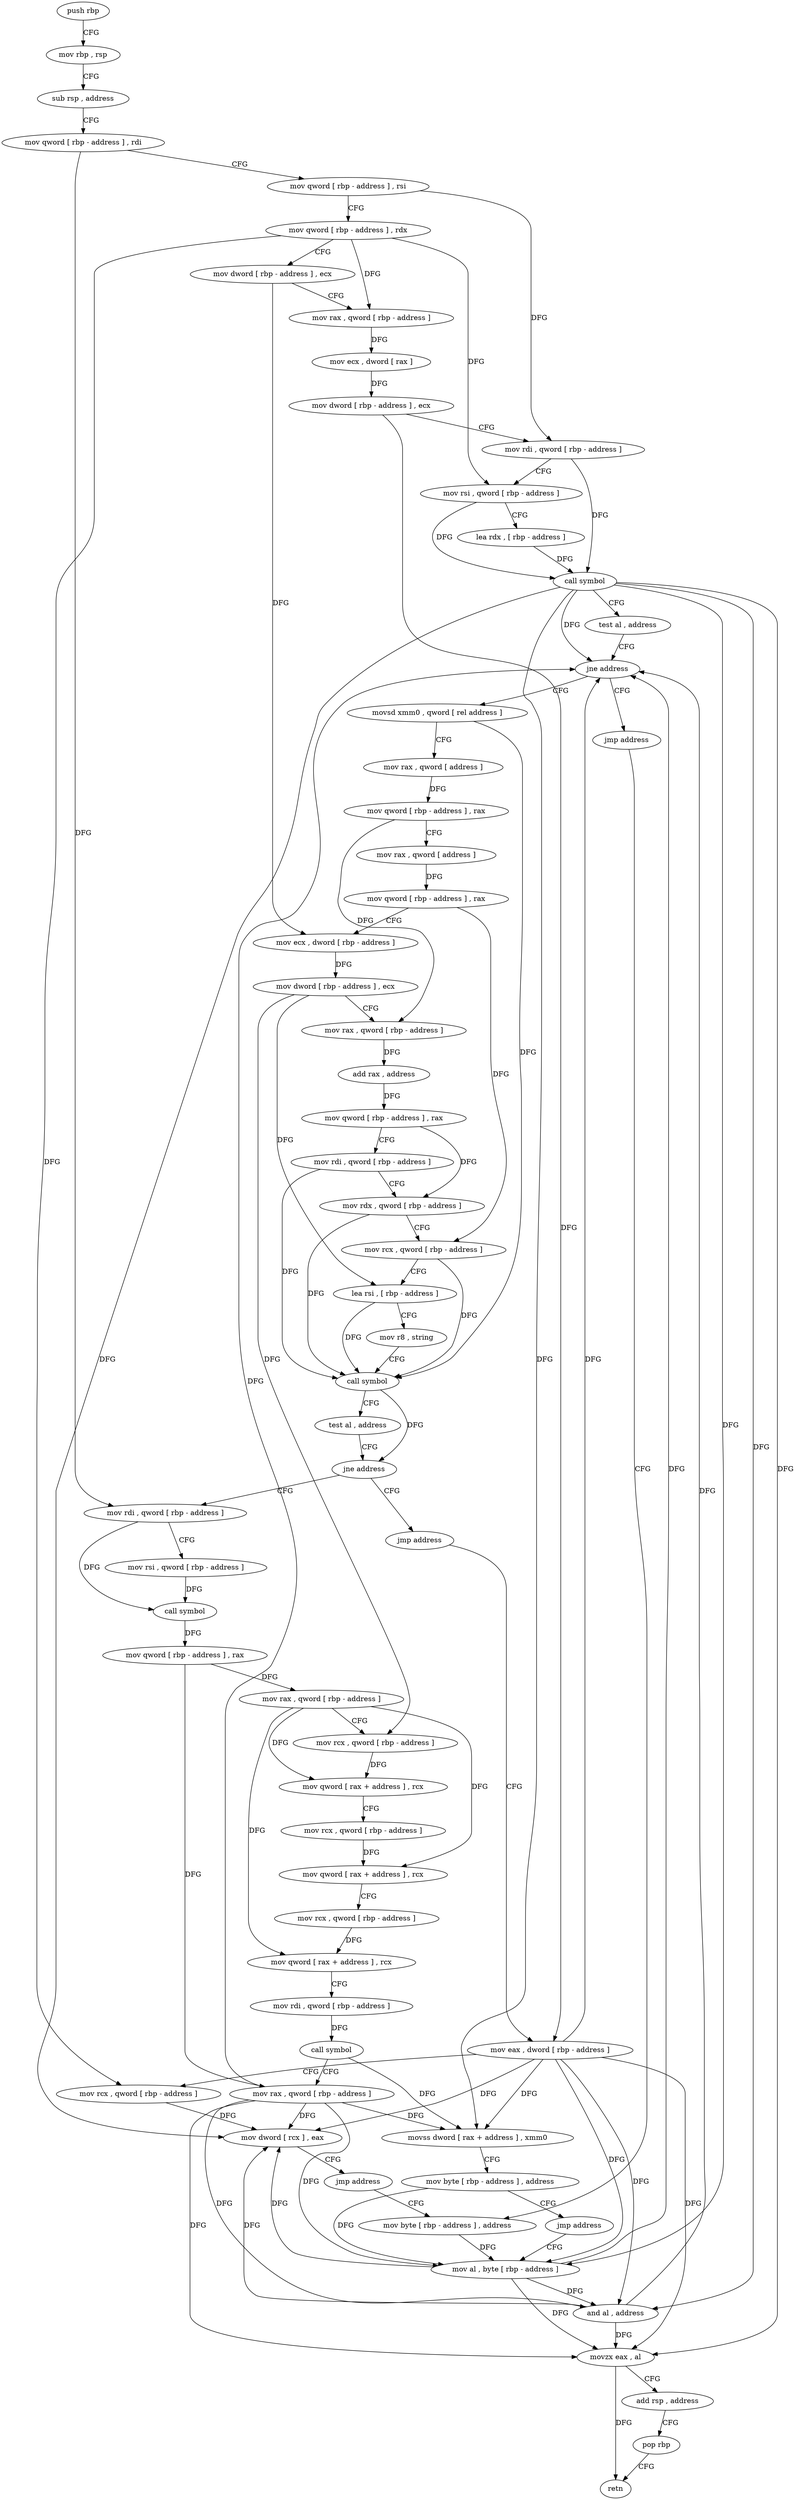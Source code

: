 digraph "func" {
"4280016" [label = "push rbp" ]
"4280017" [label = "mov rbp , rsp" ]
"4280020" [label = "sub rsp , address" ]
"4280024" [label = "mov qword [ rbp - address ] , rdi" ]
"4280028" [label = "mov qword [ rbp - address ] , rsi" ]
"4280032" [label = "mov qword [ rbp - address ] , rdx" ]
"4280036" [label = "mov dword [ rbp - address ] , ecx" ]
"4280039" [label = "mov rax , qword [ rbp - address ]" ]
"4280043" [label = "mov ecx , dword [ rax ]" ]
"4280045" [label = "mov dword [ rbp - address ] , ecx" ]
"4280048" [label = "mov rdi , qword [ rbp - address ]" ]
"4280052" [label = "mov rsi , qword [ rbp - address ]" ]
"4280056" [label = "lea rdx , [ rbp - address ]" ]
"4280060" [label = "call symbol" ]
"4280065" [label = "test al , address" ]
"4280067" [label = "jne address" ]
"4280078" [label = "movsd xmm0 , qword [ rel address ]" ]
"4280073" [label = "jmp address" ]
"4280086" [label = "mov rax , qword [ address ]" ]
"4280094" [label = "mov qword [ rbp - address ] , rax" ]
"4280098" [label = "mov rax , qword [ address ]" ]
"4280106" [label = "mov qword [ rbp - address ] , rax" ]
"4280110" [label = "mov ecx , dword [ rbp - address ]" ]
"4280113" [label = "mov dword [ rbp - address ] , ecx" ]
"4280116" [label = "mov rax , qword [ rbp - address ]" ]
"4280120" [label = "add rax , address" ]
"4280126" [label = "mov qword [ rbp - address ] , rax" ]
"4280130" [label = "mov rdi , qword [ rbp - address ]" ]
"4280134" [label = "mov rdx , qword [ rbp - address ]" ]
"4280138" [label = "mov rcx , qword [ rbp - address ]" ]
"4280142" [label = "lea rsi , [ rbp - address ]" ]
"4280146" [label = "mov r8 , string" ]
"4280156" [label = "call symbol" ]
"4280161" [label = "test al , address" ]
"4280163" [label = "jne address" ]
"4280174" [label = "mov rdi , qword [ rbp - address ]" ]
"4280169" [label = "jmp address" ]
"4280260" [label = "mov byte [ rbp - address ] , address" ]
"4280178" [label = "mov rsi , qword [ rbp - address ]" ]
"4280182" [label = "call symbol" ]
"4280187" [label = "mov qword [ rbp - address ] , rax" ]
"4280191" [label = "mov rax , qword [ rbp - address ]" ]
"4280195" [label = "mov rcx , qword [ rbp - address ]" ]
"4280199" [label = "mov qword [ rax + address ] , rcx" ]
"4280203" [label = "mov rcx , qword [ rbp - address ]" ]
"4280207" [label = "mov qword [ rax + address ] , rcx" ]
"4280211" [label = "mov rcx , qword [ rbp - address ]" ]
"4280215" [label = "mov qword [ rax + address ] , rcx" ]
"4280219" [label = "mov rdi , qword [ rbp - address ]" ]
"4280223" [label = "call symbol" ]
"4280228" [label = "mov rax , qword [ rbp - address ]" ]
"4280232" [label = "movss dword [ rax + address ] , xmm0" ]
"4280237" [label = "mov byte [ rbp - address ] , address" ]
"4280241" [label = "jmp address" ]
"4280264" [label = "mov al , byte [ rbp - address ]" ]
"4280246" [label = "mov eax , dword [ rbp - address ]" ]
"4280267" [label = "and al , address" ]
"4280269" [label = "movzx eax , al" ]
"4280272" [label = "add rsp , address" ]
"4280276" [label = "pop rbp" ]
"4280277" [label = "retn" ]
"4280249" [label = "mov rcx , qword [ rbp - address ]" ]
"4280253" [label = "mov dword [ rcx ] , eax" ]
"4280255" [label = "jmp address" ]
"4280016" -> "4280017" [ label = "CFG" ]
"4280017" -> "4280020" [ label = "CFG" ]
"4280020" -> "4280024" [ label = "CFG" ]
"4280024" -> "4280028" [ label = "CFG" ]
"4280024" -> "4280174" [ label = "DFG" ]
"4280028" -> "4280032" [ label = "CFG" ]
"4280028" -> "4280048" [ label = "DFG" ]
"4280032" -> "4280036" [ label = "CFG" ]
"4280032" -> "4280039" [ label = "DFG" ]
"4280032" -> "4280052" [ label = "DFG" ]
"4280032" -> "4280249" [ label = "DFG" ]
"4280036" -> "4280039" [ label = "CFG" ]
"4280036" -> "4280110" [ label = "DFG" ]
"4280039" -> "4280043" [ label = "DFG" ]
"4280043" -> "4280045" [ label = "DFG" ]
"4280045" -> "4280048" [ label = "CFG" ]
"4280045" -> "4280246" [ label = "DFG" ]
"4280048" -> "4280052" [ label = "CFG" ]
"4280048" -> "4280060" [ label = "DFG" ]
"4280052" -> "4280056" [ label = "CFG" ]
"4280052" -> "4280060" [ label = "DFG" ]
"4280056" -> "4280060" [ label = "DFG" ]
"4280060" -> "4280065" [ label = "CFG" ]
"4280060" -> "4280067" [ label = "DFG" ]
"4280060" -> "4280232" [ label = "DFG" ]
"4280060" -> "4280264" [ label = "DFG" ]
"4280060" -> "4280267" [ label = "DFG" ]
"4280060" -> "4280269" [ label = "DFG" ]
"4280060" -> "4280253" [ label = "DFG" ]
"4280065" -> "4280067" [ label = "CFG" ]
"4280067" -> "4280078" [ label = "CFG" ]
"4280067" -> "4280073" [ label = "CFG" ]
"4280078" -> "4280086" [ label = "CFG" ]
"4280078" -> "4280156" [ label = "DFG" ]
"4280073" -> "4280260" [ label = "CFG" ]
"4280086" -> "4280094" [ label = "DFG" ]
"4280094" -> "4280098" [ label = "CFG" ]
"4280094" -> "4280116" [ label = "DFG" ]
"4280098" -> "4280106" [ label = "DFG" ]
"4280106" -> "4280110" [ label = "CFG" ]
"4280106" -> "4280138" [ label = "DFG" ]
"4280110" -> "4280113" [ label = "DFG" ]
"4280113" -> "4280116" [ label = "CFG" ]
"4280113" -> "4280195" [ label = "DFG" ]
"4280113" -> "4280142" [ label = "DFG" ]
"4280116" -> "4280120" [ label = "DFG" ]
"4280120" -> "4280126" [ label = "DFG" ]
"4280126" -> "4280130" [ label = "CFG" ]
"4280126" -> "4280134" [ label = "DFG" ]
"4280130" -> "4280134" [ label = "CFG" ]
"4280130" -> "4280156" [ label = "DFG" ]
"4280134" -> "4280138" [ label = "CFG" ]
"4280134" -> "4280156" [ label = "DFG" ]
"4280138" -> "4280142" [ label = "CFG" ]
"4280138" -> "4280156" [ label = "DFG" ]
"4280142" -> "4280146" [ label = "CFG" ]
"4280142" -> "4280156" [ label = "DFG" ]
"4280146" -> "4280156" [ label = "CFG" ]
"4280156" -> "4280161" [ label = "CFG" ]
"4280156" -> "4280163" [ label = "DFG" ]
"4280161" -> "4280163" [ label = "CFG" ]
"4280163" -> "4280174" [ label = "CFG" ]
"4280163" -> "4280169" [ label = "CFG" ]
"4280174" -> "4280178" [ label = "CFG" ]
"4280174" -> "4280182" [ label = "DFG" ]
"4280169" -> "4280246" [ label = "CFG" ]
"4280260" -> "4280264" [ label = "DFG" ]
"4280178" -> "4280182" [ label = "DFG" ]
"4280182" -> "4280187" [ label = "DFG" ]
"4280187" -> "4280191" [ label = "DFG" ]
"4280187" -> "4280228" [ label = "DFG" ]
"4280191" -> "4280195" [ label = "CFG" ]
"4280191" -> "4280199" [ label = "DFG" ]
"4280191" -> "4280207" [ label = "DFG" ]
"4280191" -> "4280215" [ label = "DFG" ]
"4280195" -> "4280199" [ label = "DFG" ]
"4280199" -> "4280203" [ label = "CFG" ]
"4280203" -> "4280207" [ label = "DFG" ]
"4280207" -> "4280211" [ label = "CFG" ]
"4280211" -> "4280215" [ label = "DFG" ]
"4280215" -> "4280219" [ label = "CFG" ]
"4280219" -> "4280223" [ label = "DFG" ]
"4280223" -> "4280228" [ label = "CFG" ]
"4280223" -> "4280232" [ label = "DFG" ]
"4280228" -> "4280232" [ label = "DFG" ]
"4280228" -> "4280067" [ label = "DFG" ]
"4280228" -> "4280264" [ label = "DFG" ]
"4280228" -> "4280267" [ label = "DFG" ]
"4280228" -> "4280269" [ label = "DFG" ]
"4280228" -> "4280253" [ label = "DFG" ]
"4280232" -> "4280237" [ label = "CFG" ]
"4280237" -> "4280241" [ label = "CFG" ]
"4280237" -> "4280264" [ label = "DFG" ]
"4280241" -> "4280264" [ label = "CFG" ]
"4280264" -> "4280267" [ label = "DFG" ]
"4280264" -> "4280067" [ label = "DFG" ]
"4280264" -> "4280269" [ label = "DFG" ]
"4280264" -> "4280253" [ label = "DFG" ]
"4280246" -> "4280249" [ label = "CFG" ]
"4280246" -> "4280067" [ label = "DFG" ]
"4280246" -> "4280267" [ label = "DFG" ]
"4280246" -> "4280269" [ label = "DFG" ]
"4280246" -> "4280232" [ label = "DFG" ]
"4280246" -> "4280264" [ label = "DFG" ]
"4280246" -> "4280253" [ label = "DFG" ]
"4280267" -> "4280269" [ label = "DFG" ]
"4280267" -> "4280067" [ label = "DFG" ]
"4280267" -> "4280253" [ label = "DFG" ]
"4280269" -> "4280272" [ label = "CFG" ]
"4280269" -> "4280277" [ label = "DFG" ]
"4280272" -> "4280276" [ label = "CFG" ]
"4280276" -> "4280277" [ label = "CFG" ]
"4280249" -> "4280253" [ label = "DFG" ]
"4280253" -> "4280255" [ label = "CFG" ]
"4280255" -> "4280260" [ label = "CFG" ]
}
